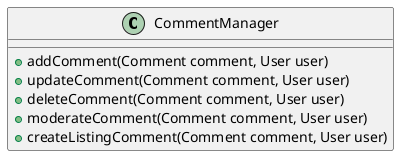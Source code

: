 @startuml CommentManager

Class CommentManager {

    + addComment(Comment comment, User user)
    + updateComment(Comment comment, User user)
    + deleteComment(Comment comment, User user)
    + moderateComment(Comment comment, User user)
    + createListingComment(Comment comment, User user)
    
}

@enduml